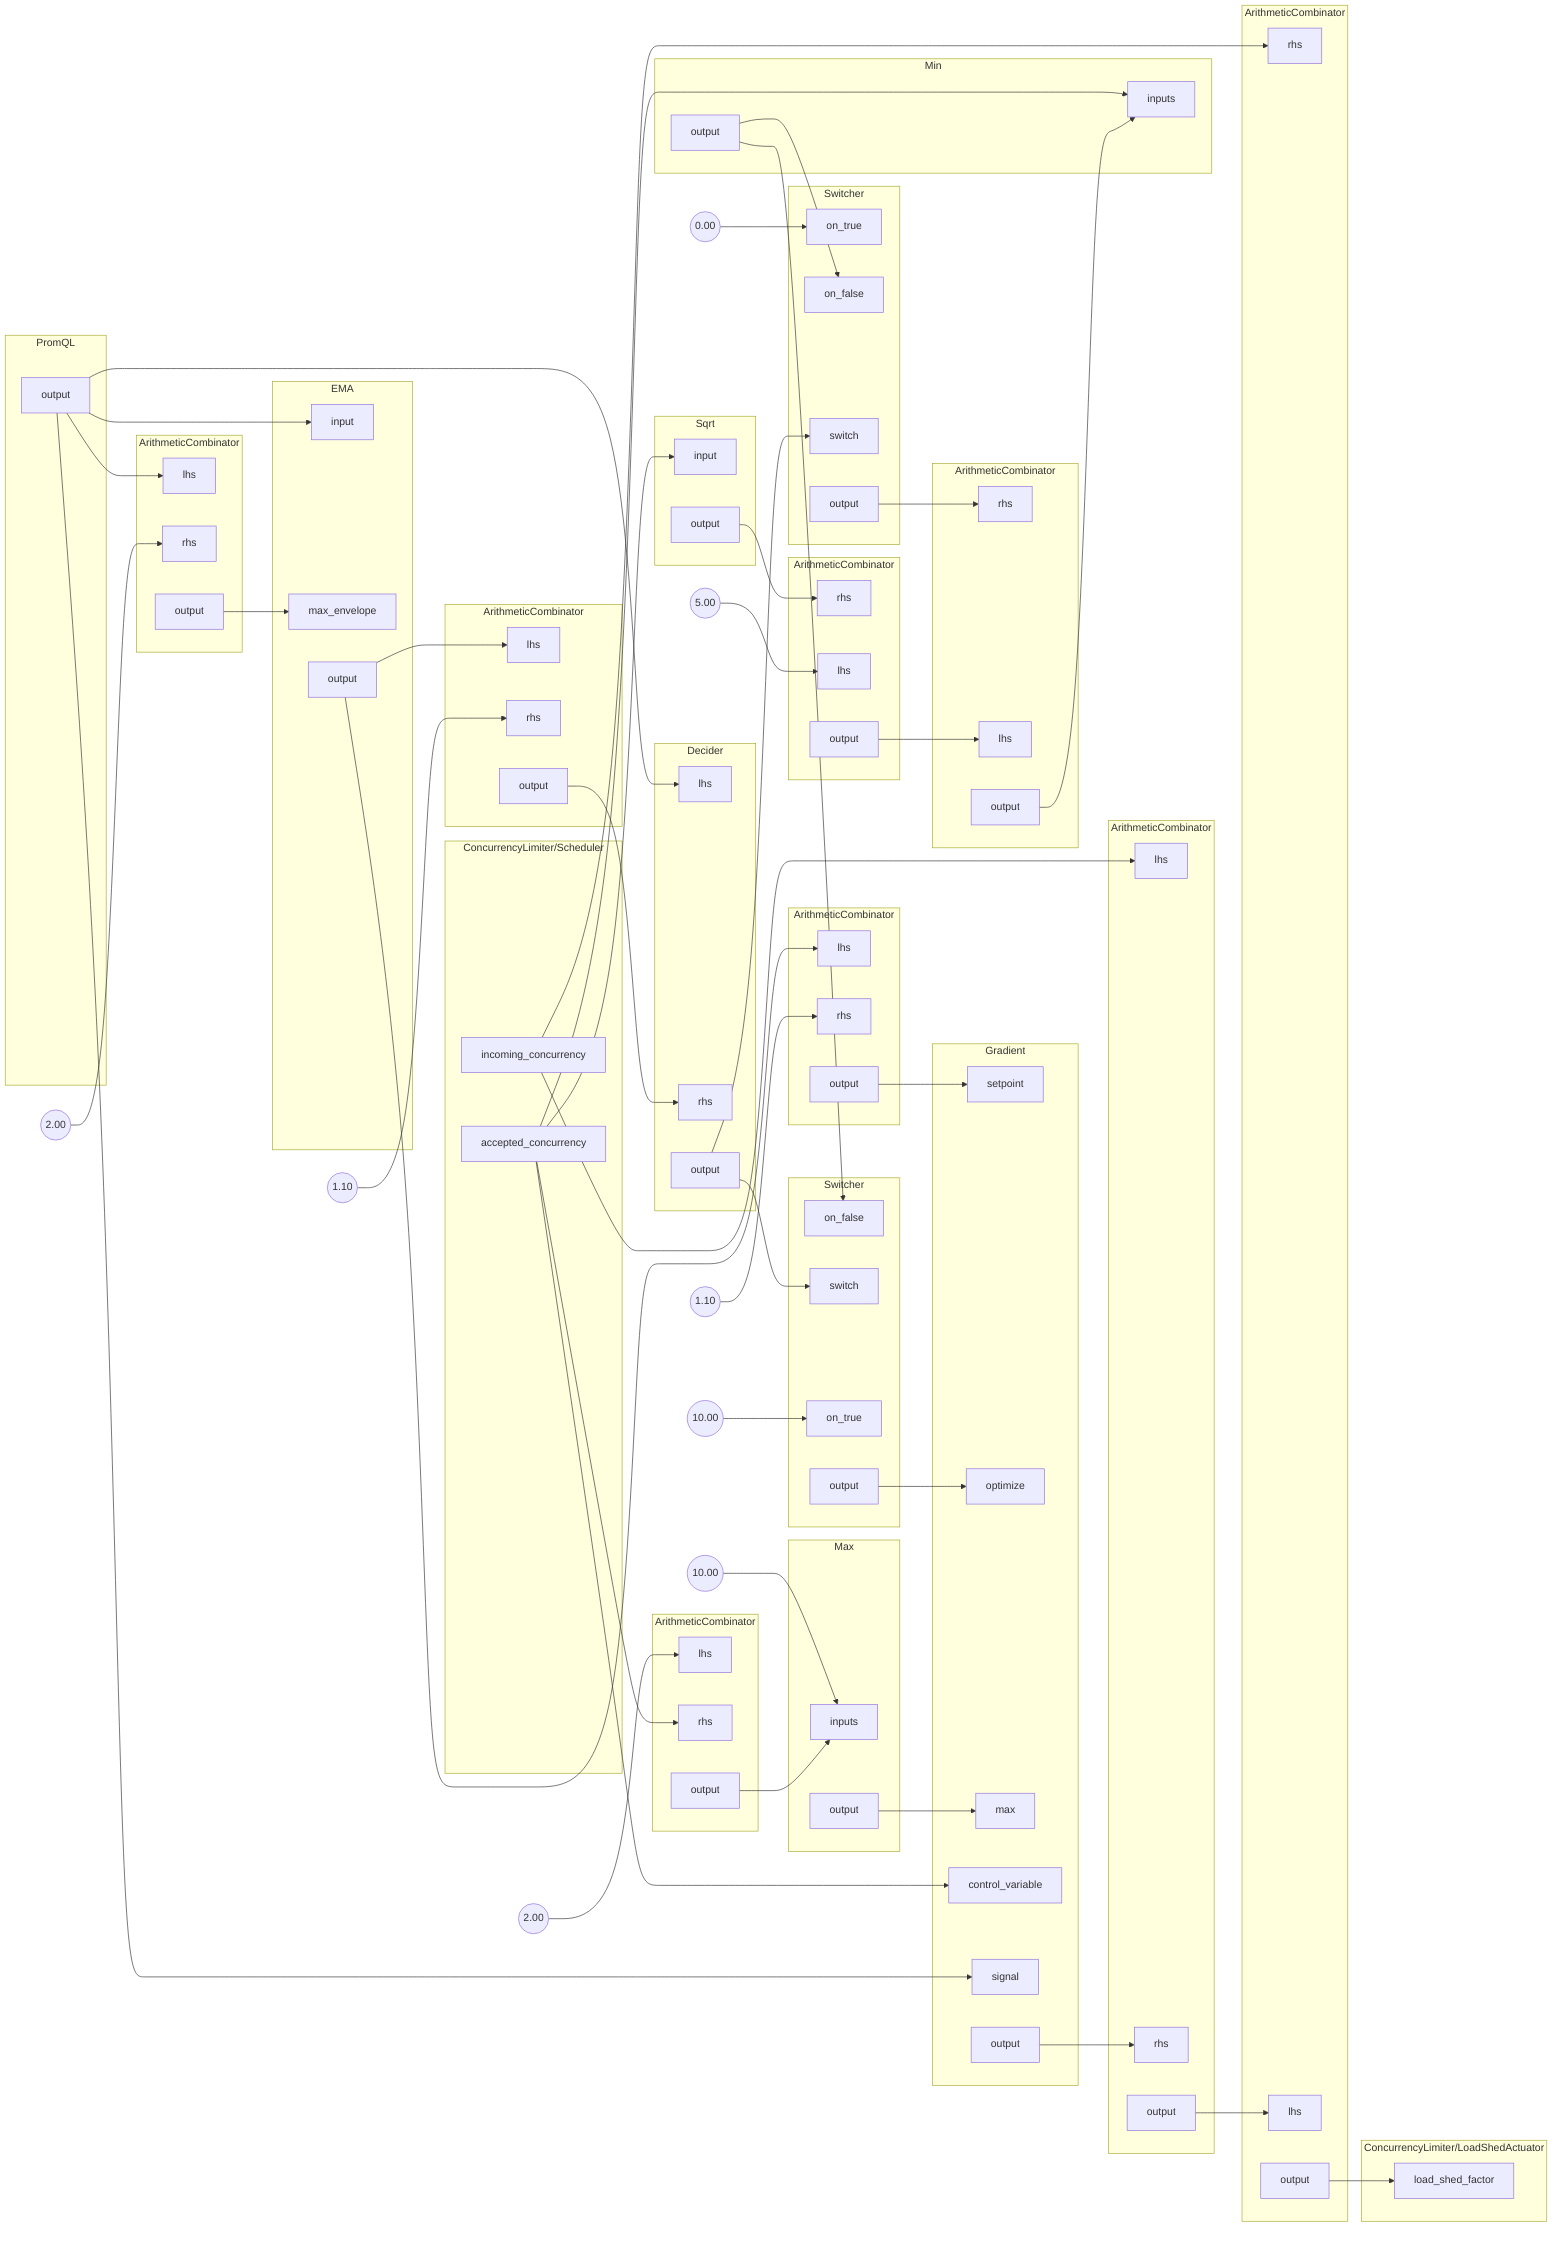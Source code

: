flowchart LR
subgraph 0[ArithmeticCombinator]
0lhs[lhs]
0rhs[rhs]
0output[output]
end
FakeConstant0((2.00))
FakeConstant0 --> 0rhs
subgraph 1[ArithmeticCombinator]
1lhs[lhs]
1rhs[rhs]
1output[output]
end
FakeConstant1((1.10))
FakeConstant1 --> 1rhs
subgraph 2[ArithmeticCombinator]
2lhs[lhs]
2rhs[rhs]
2output[output]
end
subgraph 3[ArithmeticCombinator]
3rhs[rhs]
3lhs[lhs]
3output[output]
end
subgraph 4[ArithmeticCombinator]
4lhs[lhs]
4rhs[rhs]
4output[output]
end
FakeConstant2((2.00))
FakeConstant2 --> 4lhs
subgraph 5[ArithmeticCombinator]
5lhs[lhs]
5rhs[rhs]
5output[output]
end
FakeConstant3((1.10))
FakeConstant3 --> 5rhs
subgraph 6[ArithmeticCombinator]
6rhs[rhs]
6lhs[lhs]
6output[output]
end
FakeConstant4((5.00))
FakeConstant4 --> 6lhs
subgraph 7[ArithmeticCombinator]
7rhs[rhs]
7lhs[lhs]
7output[output]
end
subgraph 8[Min]
8inputs[inputs]
8inputs[inputs]
8output[output]
end
subgraph 9[Max]
9inputs[inputs]
9inputs[inputs]
9output[output]
end
FakeConstant5((10.00))
FakeConstant5 --> 9inputs
subgraph 10[Sqrt]
10input[input]
10output[output]
end
subgraph 11[PromQL]
11output[output]
end
subgraph 12[EMA]
12input[input]
12max_envelope[max_envelope]
12output[output]
end
subgraph 13[Gradient]
13setpoint[setpoint]
13optimize[optimize]
13max[max]
13control_variable[control_variable]
13signal[signal]
13output[output]
end
subgraph 14.Scheduler[ConcurrencyLimiter/Scheduler]
14.Scheduleraccepted_concurrency[accepted_concurrency]
14.Schedulerincoming_concurrency[incoming_concurrency]
end
subgraph 14.LoadShedActuator[ConcurrencyLimiter/LoadShedActuator]
14.LoadShedActuatorload_shed_factor[load_shed_factor]
end
subgraph 17[Switcher]
17on_true[on_true]
17on_false[on_false]
17switch[switch]
17output[output]
end
FakeConstant6((0.00))
FakeConstant6 --> 17on_true
subgraph 16[Switcher]
16on_false[on_false]
16switch[switch]
16on_true[on_true]
16output[output]
end
FakeConstant7((10.00))
FakeConstant7 --> 16on_true
subgraph 15[Decider]
15lhs[lhs]
15rhs[rhs]
15output[output]
end
9output --> 13max
10output --> 6rhs
12output --> 1lhs
12output --> 5lhs
14.Schedulerincoming_concurrency --> 2lhs
14.Schedulerincoming_concurrency --> 3rhs
8output --> 16on_false
8output --> 17on_false
11output --> 0lhs
11output --> 12input
11output --> 13signal
11output --> 15lhs
13output --> 2rhs
1output --> 13setpoint
14.Scheduleraccepted_concurrency --> 4rhs
14.Scheduleraccepted_concurrency --> 8inputs
14.Scheduleraccepted_concurrency --> 10input
14.Scheduleraccepted_concurrency --> 13control_variable
2output --> 3lhs
3output --> 14.LoadShedActuatorload_shed_factor
4output --> 9inputs
5output --> 15rhs
6output --> 7lhs
7output --> 8inputs
15output --> 16switch
15output --> 17switch
16output --> 13optimize
0output --> 12max_envelope
17output --> 7rhs